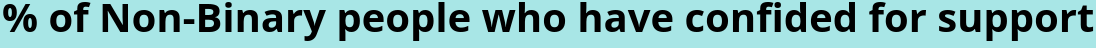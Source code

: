{
    "$schema": "https://vega.github.io/schema/vega-lite/v5.json",
    "description": "A waffle chart showing the percentage of people who have confided.",
    "title": {
        "text": "% of Non-Binary people who have confided for support",
        "fontSize": 20,
        "anchor": "middle"
      },
    "data": {
      "values": [
        {"Gender": "Non-binary", "Whether confided": "Has confided", "Value": 1173.8},
        {"Gender": "Non-binary", "Whether confided": "Has not confided", "Value": 1151.6}
      ]
    },
    "transform": [
      {
        "joinaggregate": [{"op": "sum", "field": "Value", "as": "Total"}]
      },
      {
        "calculate": "datum.Value / datum.Total * 100",
        "as": "PercentOfTotal"
      },
      {
        "calculate": "floor(datum.PercentOfTotal)",
        "as": "WholePercent"
      },
      {
        "calculate": "sequence(1, datum.WholePercent)",
        "as": "S"
      },
      {"flatten": ["S"]},
      {
        "window": [{"op": "row_number", "as": "id"}],
        "sort": [{"field": "Whether confided", "order": "ascending"}]  
      },
      {"calculate": "ceil(datum.id / 10)", "as": "row"},
      {"calculate": "datum.id - datum.row * 10", "as": "col"}
    ],
    "mark": {
      "type": "circle",
      "filled": true,
      "stroke": "black",
      "strokeWidth": 0.7
    },
    "encoding": {
      "x": {"field": "col", "type": "ordinal", "axis": null},
      "y": {"field": "row", "type": "ordinal", "axis": null, "sort": "-y"},
      "color": {
        "field": "Whether confided",
        "type": "nominal",
        "scale": {"range": ["#9467bd", "#79706e"]},  
        "legend": {
          "orient": "right",
          "offset": 10,
          "labelOffset": 3,
          "titlePadding": 5,
          "titleFontSize": 16,
          "labelFontSize": 14
        }
      },
      "size": {"value": 200},
      "tooltip": [
        {"field": "Whether confided", "type": "nominal"},
        {"field": "PercentOfTotal", "type": "quantitative", "title": "Percentage", "format":".2f"}
      ]
    },
    "config": {
        "background": "#20c0c063",
      "legend": {
        "labelFontSize": 14,
        "titleFontSize": 16
      }
    }
  }
  